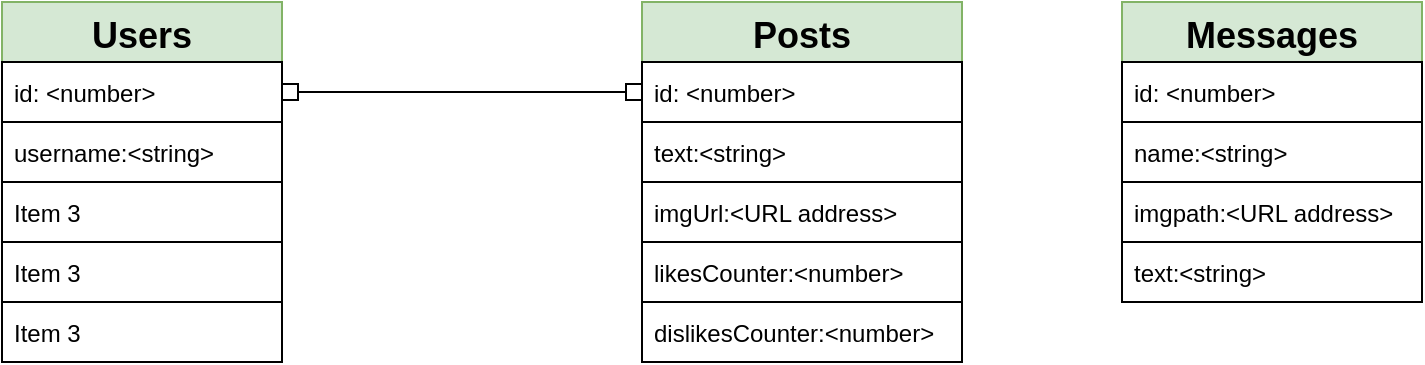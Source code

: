 <mxfile version="16.2.7" type="github">
  <diagram name="Page-1" id="2ca16b54-16f6-2749-3443-fa8db7711227">
    <mxGraphModel dx="981" dy="530" grid="1" gridSize="10" guides="1" tooltips="1" connect="1" arrows="1" fold="1" page="1" pageScale="1" pageWidth="2336" pageHeight="1654" background="none" math="0" shadow="0">
      <root>
        <mxCell id="0" />
        <mxCell id="1" parent="0" />
        <mxCell id="uhTgf6VzIFKNT4di-OkX-1" value="Users" style="swimlane;fontStyle=1;childLayout=stackLayout;horizontal=1;startSize=30;horizontalStack=0;resizeParent=1;resizeParentMax=0;resizeLast=0;collapsible=1;marginBottom=0;fontSize=18;fillColor=#d5e8d4;strokeColor=#82b366;" parent="1" vertex="1">
          <mxGeometry x="1160" y="40" width="140" height="180" as="geometry">
            <mxRectangle x="1110" y="60" width="50" height="30" as="alternateBounds" />
          </mxGeometry>
        </mxCell>
        <mxCell id="uhTgf6VzIFKNT4di-OkX-2" value="id: &lt;number&gt;" style="text;strokeColor=default;fillColor=none;align=left;verticalAlign=middle;spacingLeft=4;spacingRight=4;overflow=hidden;points=[[0,0.5],[1,0.5]];portConstraint=eastwest;rotatable=0;" parent="uhTgf6VzIFKNT4di-OkX-1" vertex="1">
          <mxGeometry y="30" width="140" height="30" as="geometry" />
        </mxCell>
        <mxCell id="uhTgf6VzIFKNT4di-OkX-3" value="username:&lt;string&gt;" style="text;strokeColor=default;fillColor=none;align=left;verticalAlign=middle;spacingLeft=4;spacingRight=4;overflow=hidden;points=[[0,0.5],[1,0.5]];portConstraint=eastwest;rotatable=0;" parent="uhTgf6VzIFKNT4di-OkX-1" vertex="1">
          <mxGeometry y="60" width="140" height="30" as="geometry" />
        </mxCell>
        <mxCell id="uhTgf6VzIFKNT4di-OkX-4" value="Item 3" style="text;strokeColor=default;fillColor=none;align=left;verticalAlign=middle;spacingLeft=4;spacingRight=4;overflow=hidden;points=[[0,0.5],[1,0.5]];portConstraint=eastwest;rotatable=0;glass=0;" parent="uhTgf6VzIFKNT4di-OkX-1" vertex="1">
          <mxGeometry y="90" width="140" height="30" as="geometry" />
        </mxCell>
        <mxCell id="uhTgf6VzIFKNT4di-OkX-5" value="Item 3" style="text;strokeColor=default;fillColor=none;align=left;verticalAlign=middle;spacingLeft=4;spacingRight=4;overflow=hidden;points=[[0,0.5],[1,0.5]];portConstraint=eastwest;rotatable=0;" parent="uhTgf6VzIFKNT4di-OkX-1" vertex="1">
          <mxGeometry y="120" width="140" height="30" as="geometry" />
        </mxCell>
        <mxCell id="ZlwE98XM4N6oPklNtkul-1" value="Item 3" style="text;strokeColor=default;fillColor=none;align=left;verticalAlign=middle;spacingLeft=4;spacingRight=4;overflow=hidden;points=[[0,0.5],[1,0.5]];portConstraint=eastwest;rotatable=0;" vertex="1" parent="uhTgf6VzIFKNT4di-OkX-1">
          <mxGeometry y="150" width="140" height="30" as="geometry" />
        </mxCell>
        <mxCell id="ZlwE98XM4N6oPklNtkul-2" value="Posts" style="swimlane;fontStyle=1;childLayout=stackLayout;horizontal=1;startSize=30;horizontalStack=0;resizeParent=1;resizeParentMax=0;resizeLast=0;collapsible=1;marginBottom=0;fontSize=18;fillColor=#d5e8d4;strokeColor=#82b366;" vertex="1" parent="1">
          <mxGeometry x="1480" y="40" width="160" height="180" as="geometry">
            <mxRectangle x="1110" y="60" width="50" height="30" as="alternateBounds" />
          </mxGeometry>
        </mxCell>
        <mxCell id="ZlwE98XM4N6oPklNtkul-3" value="id: &lt;number&gt;" style="text;strokeColor=default;fillColor=none;align=left;verticalAlign=middle;spacingLeft=4;spacingRight=4;overflow=hidden;points=[[0,0.5],[1,0.5]];portConstraint=eastwest;rotatable=0;" vertex="1" parent="ZlwE98XM4N6oPklNtkul-2">
          <mxGeometry y="30" width="160" height="30" as="geometry" />
        </mxCell>
        <mxCell id="ZlwE98XM4N6oPklNtkul-4" value="text:&lt;string&gt;" style="text;strokeColor=default;fillColor=none;align=left;verticalAlign=middle;spacingLeft=4;spacingRight=4;overflow=hidden;points=[[0,0.5],[1,0.5]];portConstraint=eastwest;rotatable=0;" vertex="1" parent="ZlwE98XM4N6oPklNtkul-2">
          <mxGeometry y="60" width="160" height="30" as="geometry" />
        </mxCell>
        <mxCell id="ZlwE98XM4N6oPklNtkul-5" value="imgUrl:&lt;URL address&gt;" style="text;strokeColor=default;fillColor=none;align=left;verticalAlign=middle;spacingLeft=4;spacingRight=4;overflow=hidden;points=[[0,0.5],[1,0.5]];portConstraint=eastwest;rotatable=0;glass=0;" vertex="1" parent="ZlwE98XM4N6oPklNtkul-2">
          <mxGeometry y="90" width="160" height="30" as="geometry" />
        </mxCell>
        <mxCell id="ZlwE98XM4N6oPklNtkul-6" value="likesCounter:&lt;number&gt;" style="text;strokeColor=default;fillColor=none;align=left;verticalAlign=middle;spacingLeft=4;spacingRight=4;overflow=hidden;points=[[0,0.5],[1,0.5]];portConstraint=eastwest;rotatable=0;" vertex="1" parent="ZlwE98XM4N6oPklNtkul-2">
          <mxGeometry y="120" width="160" height="30" as="geometry" />
        </mxCell>
        <mxCell id="ZlwE98XM4N6oPklNtkul-7" value="dislikesCounter:&lt;number&gt;" style="text;strokeColor=default;fillColor=none;align=left;verticalAlign=middle;spacingLeft=4;spacingRight=4;overflow=hidden;points=[[0,0.5],[1,0.5]];portConstraint=eastwest;rotatable=0;" vertex="1" parent="ZlwE98XM4N6oPklNtkul-2">
          <mxGeometry y="150" width="160" height="30" as="geometry" />
        </mxCell>
        <mxCell id="ZlwE98XM4N6oPklNtkul-10" value="Messages" style="swimlane;fontStyle=1;childLayout=stackLayout;horizontal=1;startSize=30;horizontalStack=0;resizeParent=1;resizeParentMax=0;resizeLast=0;collapsible=1;marginBottom=0;fontSize=18;fillColor=#d5e8d4;strokeColor=#82b366;" vertex="1" parent="1">
          <mxGeometry x="1720" y="40" width="150" height="150" as="geometry">
            <mxRectangle x="1110" y="60" width="50" height="30" as="alternateBounds" />
          </mxGeometry>
        </mxCell>
        <mxCell id="ZlwE98XM4N6oPklNtkul-11" value="id: &lt;number&gt;" style="text;strokeColor=default;fillColor=none;align=left;verticalAlign=middle;spacingLeft=4;spacingRight=4;overflow=hidden;points=[[0,0.5],[1,0.5]];portConstraint=eastwest;rotatable=0;" vertex="1" parent="ZlwE98XM4N6oPklNtkul-10">
          <mxGeometry y="30" width="150" height="30" as="geometry" />
        </mxCell>
        <mxCell id="ZlwE98XM4N6oPklNtkul-12" value="name:&lt;string&gt;" style="text;strokeColor=default;fillColor=none;align=left;verticalAlign=middle;spacingLeft=4;spacingRight=4;overflow=hidden;points=[[0,0.5],[1,0.5]];portConstraint=eastwest;rotatable=0;" vertex="1" parent="ZlwE98XM4N6oPklNtkul-10">
          <mxGeometry y="60" width="150" height="30" as="geometry" />
        </mxCell>
        <mxCell id="ZlwE98XM4N6oPklNtkul-13" value="imgpath:&lt;URL address&gt;" style="text;strokeColor=default;fillColor=none;align=left;verticalAlign=middle;spacingLeft=4;spacingRight=4;overflow=hidden;points=[[0,0.5],[1,0.5]];portConstraint=eastwest;rotatable=0;glass=0;" vertex="1" parent="ZlwE98XM4N6oPklNtkul-10">
          <mxGeometry y="90" width="150" height="30" as="geometry" />
        </mxCell>
        <mxCell id="ZlwE98XM4N6oPklNtkul-14" value="text:&lt;string&gt;" style="text;strokeColor=default;fillColor=none;align=left;verticalAlign=middle;spacingLeft=4;spacingRight=4;overflow=hidden;points=[[0,0.5],[1,0.5]];portConstraint=eastwest;rotatable=0;" vertex="1" parent="ZlwE98XM4N6oPklNtkul-10">
          <mxGeometry y="120" width="150" height="30" as="geometry" />
        </mxCell>
        <mxCell id="ZlwE98XM4N6oPklNtkul-16" style="rounded=0;orthogonalLoop=1;jettySize=auto;elbow=vertical;html=1;exitX=1;exitY=0.5;exitDx=0;exitDy=0;entryX=0;entryY=0.5;entryDx=0;entryDy=0;fontSize=18;startArrow=box;startFill=0;endArrow=box;endFill=0;" edge="1" parent="1" source="uhTgf6VzIFKNT4di-OkX-2" target="ZlwE98XM4N6oPklNtkul-3">
          <mxGeometry relative="1" as="geometry" />
        </mxCell>
      </root>
    </mxGraphModel>
  </diagram>
</mxfile>

